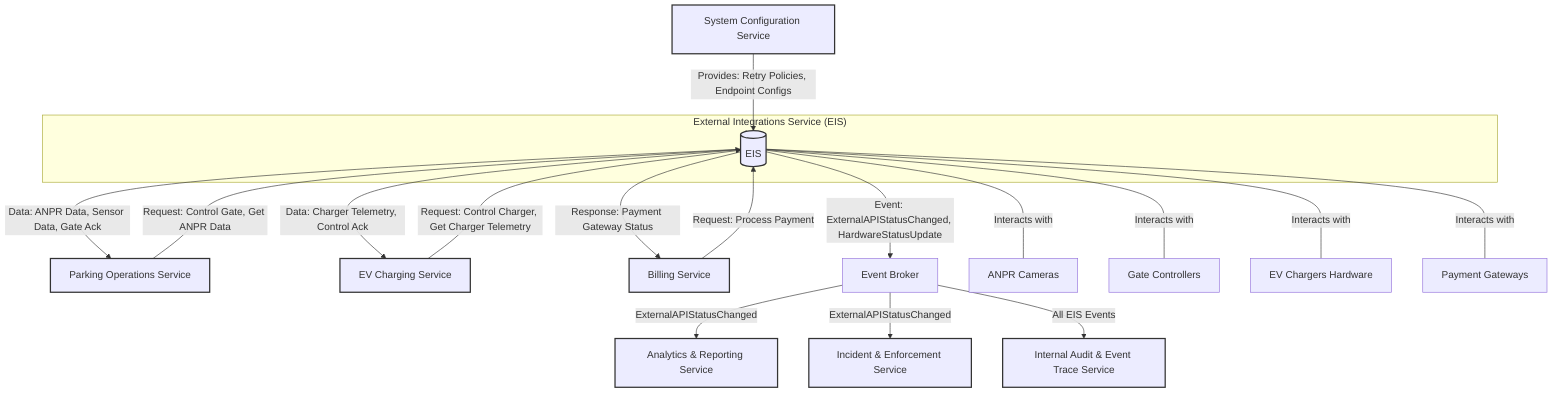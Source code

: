 graph TD
    subgraph "External Integrations Service (EIS)"
        EIS[(EIS)]
    end

    %% Data & Events Consumed by EIS
    SCS[System Configuration Service] -->|Provides: Retry Policies, Endpoint Configs| EIS
    POS[Parking Operations Service] -->|Request: Control Gate, Get ANPR Data| EIS
    EVCS[EV Charging Service] -->|Request: Control Charger, Get Charger Telemetry| EIS
    BS[Billing Service] -->|Request: Process Payment| EIS

    %% Services Called & Events Published by EIS
    EIS -->|Data: ANPR Data, Sensor Data, Gate Ack| POS
    EIS -->|Data: Charger Telemetry, Control Ack| EVCS
    EIS -->|Response: Payment Gateway Status| BS
    EIS -->|Event: ExternalAPIStatusChanged, HardwareStatusUpdate| EventBroker[Event Broker]

    %% External Systems
    EIS ---|Interacts with| ANPRSystem[ANPR Cameras]
    EIS ---|Interacts with| GateControllers[Gate Controllers]
    EIS ---|Interacts with| EVChargers[EV Chargers Hardware]
    EIS ---|Interacts with| PaymentGateways[Payment Gateways]

    %% General Event Publishing by EIS
    EventBroker -->|ExternalAPIStatusChanged| ARS[Analytics & Reporting Service]
    EventBroker -->|ExternalAPIStatusChanged| IES[Incident & Enforcement Service]
    EventBroker -->|All EIS Events| IAETS[Internal Audit & Event Trace Service]

    classDef service fill:#lightyellow,stroke:#333,stroke-width:2px;
    class EIS,SCS,POS,EVCS,BS,ARS,IES,IAETS service;
    class EventBroker fill:#lightblue,stroke:#333,stroke-width:2px;
    class ExternalSystem fill:#lightgreen,stroke:#333,stroke-width:2px;
    class ANPRSystem,GateControllers,EVChargers,PaymentGateways ExternalSystem;